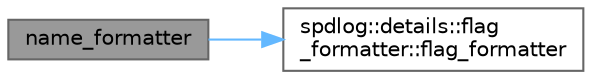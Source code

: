 digraph "name_formatter"
{
 // LATEX_PDF_SIZE
  bgcolor="transparent";
  edge [fontname=Helvetica,fontsize=10,labelfontname=Helvetica,labelfontsize=10];
  node [fontname=Helvetica,fontsize=10,shape=box,height=0.2,width=0.4];
  rankdir="LR";
  Node1 [id="Node000001",label="name_formatter",height=0.2,width=0.4,color="gray40", fillcolor="grey60", style="filled", fontcolor="black",tooltip=" "];
  Node1 -> Node2 [id="edge1_Node000001_Node000002",color="steelblue1",style="solid",tooltip=" "];
  Node2 [id="Node000002",label="spdlog::details::flag\l_formatter::flag_formatter",height=0.2,width=0.4,color="grey40", fillcolor="white", style="filled",URL="$classspdlog_1_1details_1_1flag__formatter.html#a3d505996aeb84932630de8de9608ce83",tooltip=" "];
}

